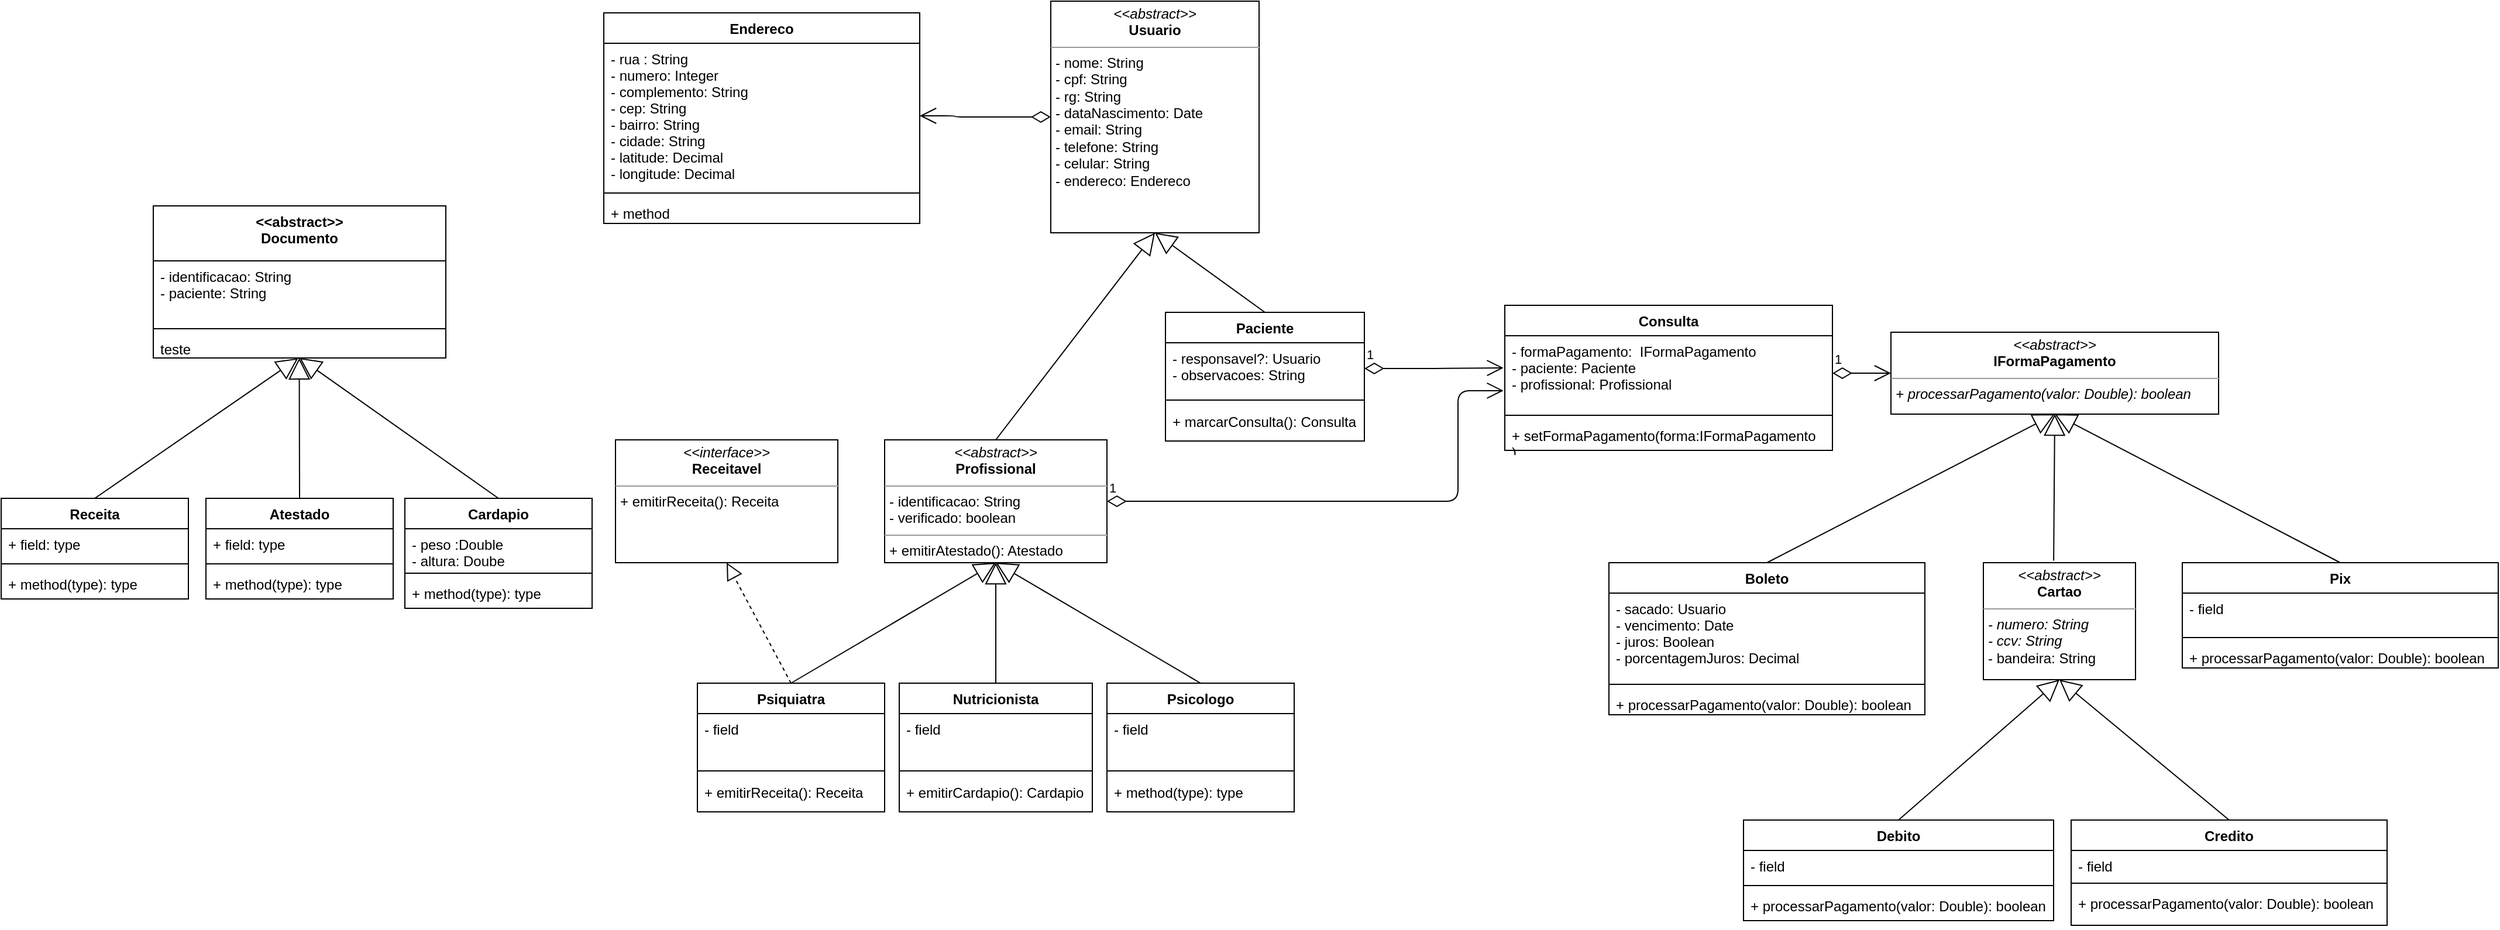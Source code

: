 <mxfile version="12.2.4" pages="1"><diagram id="oUakVonCpijsM8OsIY9A" name="Page-1"><mxGraphModel dx="1394" dy="1421" grid="1" gridSize="10" guides="1" tooltips="1" connect="1" arrows="1" fold="1" page="1" pageScale="1" pageWidth="850" pageHeight="1100" math="0" shadow="0"><root><mxCell id="0"/><mxCell id="1" parent="0"/><mxCell id="6" value="&lt;p style=&quot;margin: 0px ; margin-top: 4px ; text-align: center&quot;&gt;&lt;i&gt;&amp;lt;&amp;lt;abstract&amp;gt;&amp;gt;&lt;/i&gt;&lt;br&gt;&lt;b&gt;IFormaPagamento&lt;/b&gt;&lt;/p&gt;&lt;hr size=&quot;1&quot;&gt;&lt;p style=&quot;margin: 0px ; margin-left: 4px&quot;&gt;&lt;/p&gt;&lt;p style=&quot;margin: 0px ; margin-left: 4px&quot;&gt;&lt;i&gt;+ processarPagamento(valor: Double): boolean&lt;br&gt;&lt;/i&gt;&lt;/p&gt;" style="verticalAlign=top;align=left;overflow=fill;fontSize=12;fontFamily=Helvetica;html=1;" parent="1" vertex="1"><mxGeometry x="780" y="128" width="280" height="70" as="geometry"/></mxCell><mxCell id="7" value="Consulta" style="swimlane;fontStyle=1;align=center;verticalAlign=top;childLayout=stackLayout;horizontal=1;startSize=26;horizontalStack=0;resizeParent=1;resizeParentMax=0;resizeLast=0;collapsible=1;marginBottom=0;" parent="1" vertex="1"><mxGeometry x="450" y="105" width="280" height="124" as="geometry"/></mxCell><mxCell id="8" value="- formaPagamento:  IFormaPagamento&#10;- paciente: Paciente&#10;- profissional: Profissional&#10;" style="text;strokeColor=none;fillColor=none;align=left;verticalAlign=top;spacingLeft=4;spacingRight=4;overflow=hidden;rotatable=0;points=[[0,0.5],[1,0.5]];portConstraint=eastwest;fontStyle=0" parent="7" vertex="1"><mxGeometry y="26" width="280" height="64" as="geometry"/></mxCell><mxCell id="9" value="" style="line;strokeWidth=1;fillColor=none;align=left;verticalAlign=middle;spacingTop=-1;spacingLeft=3;spacingRight=3;rotatable=0;labelPosition=right;points=[];portConstraint=eastwest;" parent="7" vertex="1"><mxGeometry y="90" width="280" height="8" as="geometry"/></mxCell><mxCell id="10" value="+ setFormaPagamento(forma:IFormaPagamento&#10;)" style="text;strokeColor=none;fillColor=none;align=left;verticalAlign=top;spacingLeft=4;spacingRight=4;overflow=hidden;rotatable=0;points=[[0,0.5],[1,0.5]];portConstraint=eastwest;" parent="7" vertex="1"><mxGeometry y="98" width="280" height="26" as="geometry"/></mxCell><mxCell id="11" value="1" style="endArrow=open;html=1;endSize=12;startArrow=diamondThin;startSize=14;startFill=0;edgeStyle=orthogonalEdgeStyle;align=left;verticalAlign=bottom;entryX=0;entryY=0.5;entryDx=0;entryDy=0;exitX=1;exitY=0.5;exitDx=0;exitDy=0;" parent="1" source="8" target="6" edge="1"><mxGeometry x="-1" y="3" relative="1" as="geometry"><mxPoint x="700" y="162.5" as="sourcePoint"/><mxPoint x="820" y="163" as="targetPoint"/></mxGeometry></mxCell><mxCell id="21" value="Debito" style="swimlane;fontStyle=1;align=center;verticalAlign=top;childLayout=stackLayout;horizontal=1;startSize=26;horizontalStack=0;resizeParent=1;resizeParentMax=0;resizeLast=0;collapsible=1;marginBottom=0;" parent="1" vertex="1"><mxGeometry x="654" y="545" width="265" height="86" as="geometry"/></mxCell><mxCell id="22" value="- field" style="text;strokeColor=none;fillColor=none;align=left;verticalAlign=top;spacingLeft=4;spacingRight=4;overflow=hidden;rotatable=0;points=[[0,0.5],[1,0.5]];portConstraint=eastwest;" parent="21" vertex="1"><mxGeometry y="26" width="265" height="26" as="geometry"/></mxCell><mxCell id="23" value="" style="line;strokeWidth=1;fillColor=none;align=left;verticalAlign=middle;spacingTop=-1;spacingLeft=3;spacingRight=3;rotatable=0;labelPosition=right;points=[];portConstraint=eastwest;" parent="21" vertex="1"><mxGeometry y="52" width="265" height="8" as="geometry"/></mxCell><mxCell id="24" value="+ processarPagamento(valor: Double): boolean&#10;" style="text;strokeColor=none;fillColor=none;align=left;verticalAlign=top;spacingLeft=4;spacingRight=4;overflow=hidden;rotatable=0;points=[[0,0.5],[1,0.5]];portConstraint=eastwest;" parent="21" vertex="1"><mxGeometry y="60" width="265" height="26" as="geometry"/></mxCell><mxCell id="25" value="Boleto" style="swimlane;fontStyle=1;align=center;verticalAlign=top;childLayout=stackLayout;horizontal=1;startSize=26;horizontalStack=0;resizeParent=1;resizeParentMax=0;resizeLast=0;collapsible=1;marginBottom=0;" parent="1" vertex="1"><mxGeometry x="539" y="325" width="270" height="130" as="geometry"/></mxCell><mxCell id="26" value="- sacado: Usuario&#10;- vencimento: Date&#10;- juros: Boolean&#10;- porcentagemJuros: Decimal" style="text;strokeColor=none;fillColor=none;align=left;verticalAlign=top;spacingLeft=4;spacingRight=4;overflow=hidden;rotatable=0;points=[[0,0.5],[1,0.5]];portConstraint=eastwest;" parent="25" vertex="1"><mxGeometry y="26" width="270" height="74" as="geometry"/></mxCell><mxCell id="27" value="" style="line;strokeWidth=1;fillColor=none;align=left;verticalAlign=middle;spacingTop=-1;spacingLeft=3;spacingRight=3;rotatable=0;labelPosition=right;points=[];portConstraint=eastwest;" parent="25" vertex="1"><mxGeometry y="100" width="270" height="8" as="geometry"/></mxCell><mxCell id="28" value="+ processarPagamento(valor: Double): boolean&#10;" style="text;strokeColor=none;fillColor=none;align=left;verticalAlign=top;spacingLeft=4;spacingRight=4;overflow=hidden;rotatable=0;points=[[0,0.5],[1,0.5]];portConstraint=eastwest;fontStyle=0" parent="25" vertex="1"><mxGeometry y="108" width="270" height="22" as="geometry"/></mxCell><mxCell id="30" value="" style="endArrow=block;endSize=16;endFill=0;html=1;entryX=0.5;entryY=1;entryDx=0;entryDy=0;exitX=0.5;exitY=0;exitDx=0;exitDy=0;" parent="1" source="25" target="6" edge="1"><mxGeometry width="160" relative="1" as="geometry"><mxPoint x="540" y="500" as="sourcePoint"/><mxPoint x="920" y="340" as="targetPoint"/></mxGeometry></mxCell><mxCell id="31" value="" style="endArrow=block;endSize=16;endFill=0;html=1;entryX=0.5;entryY=1;entryDx=0;entryDy=0;exitX=0.5;exitY=0;exitDx=0;exitDy=0;" parent="1" source="21" target="85" edge="1"><mxGeometry width="160" relative="1" as="geometry"><mxPoint x="664" y="335" as="sourcePoint"/><mxPoint x="804" y="235" as="targetPoint"/></mxGeometry></mxCell><mxCell id="32" value="" style="endArrow=block;endSize=16;endFill=0;html=1;entryX=0.5;entryY=1;entryDx=0;entryDy=0;exitX=0.462;exitY=-0.018;exitDx=0;exitDy=0;exitPerimeter=0;" parent="1" source="85" target="6" edge="1"><mxGeometry width="160" relative="1" as="geometry"><mxPoint x="1060" y="440" as="sourcePoint"/><mxPoint x="920" y="340" as="targetPoint"/></mxGeometry></mxCell><mxCell id="33" value="Credito" style="swimlane;fontStyle=1;align=center;verticalAlign=top;childLayout=stackLayout;horizontal=1;startSize=26;horizontalStack=0;resizeParent=1;resizeParentMax=0;resizeLast=0;collapsible=1;marginBottom=0;" parent="1" vertex="1"><mxGeometry x="934" y="545" width="270" height="90" as="geometry"/></mxCell><mxCell id="34" value="- field" style="text;strokeColor=none;fillColor=none;align=left;verticalAlign=top;spacingLeft=4;spacingRight=4;overflow=hidden;rotatable=0;points=[[0,0.5],[1,0.5]];portConstraint=eastwest;" parent="33" vertex="1"><mxGeometry y="26" width="270" height="24" as="geometry"/></mxCell><mxCell id="35" value="" style="line;strokeWidth=1;fillColor=none;align=left;verticalAlign=middle;spacingTop=-1;spacingLeft=3;spacingRight=3;rotatable=0;labelPosition=right;points=[];portConstraint=eastwest;" parent="33" vertex="1"><mxGeometry y="50" width="270" height="8" as="geometry"/></mxCell><mxCell id="36" value="+ processarPagamento(valor: Double): boolean&#10;" style="text;strokeColor=none;fillColor=none;align=left;verticalAlign=top;spacingLeft=4;spacingRight=4;overflow=hidden;rotatable=0;points=[[0,0.5],[1,0.5]];portConstraint=eastwest;fontStyle=0" parent="33" vertex="1"><mxGeometry y="58" width="270" height="32" as="geometry"/></mxCell><mxCell id="41" value="Endereco" style="swimlane;fontStyle=1;align=center;verticalAlign=top;childLayout=stackLayout;horizontal=1;startSize=26;horizontalStack=0;resizeParent=1;resizeParentMax=0;resizeLast=0;collapsible=1;marginBottom=0;" parent="1" vertex="1"><mxGeometry x="-320" y="-145" width="270" height="180" as="geometry"/></mxCell><mxCell id="42" value="- rua : String&#10;- numero: Integer&#10;- complemento: String&#10;- cep: String&#10;- bairro: String&#10;- cidade: String&#10;- latitude: Decimal&#10;- longitude: Decimal&#10;" style="text;strokeColor=none;fillColor=none;align=left;verticalAlign=top;spacingLeft=4;spacingRight=4;overflow=hidden;rotatable=0;points=[[0,0.5],[1,0.5]];portConstraint=eastwest;" parent="41" vertex="1"><mxGeometry y="26" width="270" height="124" as="geometry"/></mxCell><mxCell id="43" value="" style="line;strokeWidth=1;fillColor=none;align=left;verticalAlign=middle;spacingTop=-1;spacingLeft=3;spacingRight=3;rotatable=0;labelPosition=right;points=[];portConstraint=eastwest;" parent="41" vertex="1"><mxGeometry y="150" width="270" height="8" as="geometry"/></mxCell><mxCell id="44" value="+ method" style="text;strokeColor=none;fillColor=none;align=left;verticalAlign=top;spacingLeft=4;spacingRight=4;overflow=hidden;rotatable=0;points=[[0,0.5],[1,0.5]];portConstraint=eastwest;fontStyle=0" parent="41" vertex="1"><mxGeometry y="158" width="270" height="22" as="geometry"/></mxCell><mxCell id="45" value="1" style="endArrow=open;html=1;endSize=12;startArrow=diamondThin;startSize=14;startFill=0;edgeStyle=orthogonalEdgeStyle;align=left;verticalAlign=bottom;exitX=0;exitY=0.5;exitDx=0;exitDy=0;entryX=1;entryY=0.5;entryDx=0;entryDy=0;" parent="1" source="47" target="42" edge="1"><mxGeometry x="-1" y="3" relative="1" as="geometry"><mxPoint x="59.833" y="-43.167" as="sourcePoint"/><mxPoint x="100" y="-150" as="targetPoint"/><Array as="points"><mxPoint x="-20" y="-56"/><mxPoint x="-20" y="-57"/></Array></mxGeometry></mxCell><mxCell id="47" value="&lt;p style=&quot;margin: 0px ; margin-top: 4px ; text-align: center&quot;&gt;&lt;i&gt;&amp;lt;&amp;lt;abstract&amp;gt;&amp;gt;&lt;/i&gt;&lt;br&gt;&lt;b&gt;Usuario&lt;/b&gt;&lt;/p&gt;&lt;hr size=&quot;1&quot;&gt;&lt;p style=&quot;margin: 0px ; margin-left: 4px&quot;&gt;&lt;/p&gt;&lt;p style=&quot;margin: 0px ; margin-left: 4px&quot;&gt;- nome: String&lt;br style=&quot;padding: 0px ; margin: 0px&quot;&gt;- cpf: String&lt;br style=&quot;padding: 0px ; margin: 0px&quot;&gt;- rg: String&lt;br&gt;- dataNascimento: Date&lt;br&gt;- email: String&lt;/p&gt;&lt;p style=&quot;margin: 0px ; margin-left: 4px&quot;&gt;- telefone: String&lt;/p&gt;&lt;p style=&quot;margin: 0px ; margin-left: 4px&quot;&gt;- celular: String&lt;/p&gt;&lt;p style=&quot;margin: 0px ; margin-left: 4px&quot;&gt;&lt;span&gt;- endereco: Endereco&lt;/span&gt;&lt;br&gt;&lt;/p&gt;" style="verticalAlign=top;align=left;overflow=fill;fontSize=12;fontFamily=Helvetica;html=1;" parent="1" vertex="1"><mxGeometry x="62" y="-155" width="178" height="198" as="geometry"/></mxCell><mxCell id="50" value="Paciente" style="swimlane;fontStyle=1;align=center;verticalAlign=top;childLayout=stackLayout;horizontal=1;startSize=26;horizontalStack=0;resizeParent=1;resizeParentMax=0;resizeLast=0;collapsible=1;marginBottom=0;" parent="1" vertex="1"><mxGeometry x="160" y="111" width="170" height="110" as="geometry"/></mxCell><mxCell id="51" value="- responsavel?: Usuario&#10;- observacoes: String&#10;" style="text;strokeColor=none;fillColor=none;align=left;verticalAlign=top;spacingLeft=4;spacingRight=4;overflow=hidden;rotatable=0;points=[[0,0.5],[1,0.5]];portConstraint=eastwest;" parent="50" vertex="1"><mxGeometry y="26" width="170" height="44" as="geometry"/></mxCell><mxCell id="52" value="" style="line;strokeWidth=1;fillColor=none;align=left;verticalAlign=middle;spacingTop=-1;spacingLeft=3;spacingRight=3;rotatable=0;labelPosition=right;points=[];portConstraint=eastwest;" parent="50" vertex="1"><mxGeometry y="70" width="170" height="10" as="geometry"/></mxCell><mxCell id="53" value="+ marcarConsulta(): Consulta" style="text;strokeColor=none;fillColor=none;align=left;verticalAlign=top;spacingLeft=4;spacingRight=4;overflow=hidden;rotatable=0;points=[[0,0.5],[1,0.5]];portConstraint=eastwest;" parent="50" vertex="1"><mxGeometry y="80" width="170" height="30" as="geometry"/></mxCell><mxCell id="54" value="" style="endArrow=block;endSize=16;endFill=0;html=1;entryX=0.5;entryY=1;entryDx=0;entryDy=0;exitX=0.5;exitY=0;exitDx=0;exitDy=0;" parent="1" source="50" target="47" edge="1"><mxGeometry width="160" relative="1" as="geometry"><mxPoint x="515" y="415" as="sourcePoint"/><mxPoint x="800" y="315" as="targetPoint"/></mxGeometry></mxCell><mxCell id="55" value="" style="endArrow=block;endSize=16;endFill=0;html=1;entryX=0.5;entryY=1;entryDx=0;entryDy=0;exitX=0.5;exitY=0;exitDx=0;exitDy=0;" parent="1" source="77" target="47" edge="1"><mxGeometry width="160" relative="1" as="geometry"><mxPoint x="65" y="125" as="sourcePoint"/><mxPoint x="201.0" y="53" as="targetPoint"/></mxGeometry></mxCell><mxCell id="56" value="Psiquiatra" style="swimlane;fontStyle=1;align=center;verticalAlign=top;childLayout=stackLayout;horizontal=1;startSize=26;horizontalStack=0;resizeParent=1;resizeParentMax=0;resizeLast=0;collapsible=1;marginBottom=0;" parent="1" vertex="1"><mxGeometry x="-240" y="428" width="160" height="110" as="geometry"/></mxCell><mxCell id="57" value="- field" style="text;strokeColor=none;fillColor=none;align=left;verticalAlign=top;spacingLeft=4;spacingRight=4;overflow=hidden;rotatable=0;points=[[0,0.5],[1,0.5]];portConstraint=eastwest;" parent="56" vertex="1"><mxGeometry y="26" width="160" height="44" as="geometry"/></mxCell><mxCell id="58" value="" style="line;strokeWidth=1;fillColor=none;align=left;verticalAlign=middle;spacingTop=-1;spacingLeft=3;spacingRight=3;rotatable=0;labelPosition=right;points=[];portConstraint=eastwest;" parent="56" vertex="1"><mxGeometry y="70" width="160" height="10" as="geometry"/></mxCell><mxCell id="59" value="+ emitirReceita(): Receita&#10;" style="text;strokeColor=none;fillColor=none;align=left;verticalAlign=top;spacingLeft=4;spacingRight=4;overflow=hidden;rotatable=0;points=[[0,0.5],[1,0.5]];portConstraint=eastwest;" parent="56" vertex="1"><mxGeometry y="80" width="160" height="30" as="geometry"/></mxCell><mxCell id="61" value="" style="endArrow=block;endSize=16;endFill=0;html=1;entryX=0.5;entryY=1;entryDx=0;entryDy=0;exitX=0.5;exitY=0;exitDx=0;exitDy=0;" parent="1" source="56" target="77" edge="1"><mxGeometry width="160" relative="1" as="geometry"><mxPoint x="75" y="135" as="sourcePoint"/><mxPoint x="65" y="225" as="targetPoint"/></mxGeometry></mxCell><mxCell id="62" value="Nutricionista" style="swimlane;fontStyle=1;align=center;verticalAlign=top;childLayout=stackLayout;horizontal=1;startSize=26;horizontalStack=0;resizeParent=1;resizeParentMax=0;resizeLast=0;collapsible=1;marginBottom=0;" parent="1" vertex="1"><mxGeometry x="-67.5" y="428" width="165" height="110" as="geometry"/></mxCell><mxCell id="63" value="- field" style="text;strokeColor=none;fillColor=none;align=left;verticalAlign=top;spacingLeft=4;spacingRight=4;overflow=hidden;rotatable=0;points=[[0,0.5],[1,0.5]];portConstraint=eastwest;" parent="62" vertex="1"><mxGeometry y="26" width="165" height="44" as="geometry"/></mxCell><mxCell id="64" value="" style="line;strokeWidth=1;fillColor=none;align=left;verticalAlign=middle;spacingTop=-1;spacingLeft=3;spacingRight=3;rotatable=0;labelPosition=right;points=[];portConstraint=eastwest;" parent="62" vertex="1"><mxGeometry y="70" width="165" height="10" as="geometry"/></mxCell><mxCell id="65" value="+ emitirCardapio(): Cardapio" style="text;strokeColor=none;fillColor=none;align=left;verticalAlign=top;spacingLeft=4;spacingRight=4;overflow=hidden;rotatable=0;points=[[0,0.5],[1,0.5]];portConstraint=eastwest;" parent="62" vertex="1"><mxGeometry y="80" width="165" height="30" as="geometry"/></mxCell><mxCell id="66" value="Psicologo" style="swimlane;fontStyle=1;align=center;verticalAlign=top;childLayout=stackLayout;horizontal=1;startSize=26;horizontalStack=0;resizeParent=1;resizeParentMax=0;resizeLast=0;collapsible=1;marginBottom=0;" parent="1" vertex="1"><mxGeometry x="110" y="428" width="160" height="110" as="geometry"/></mxCell><mxCell id="67" value="- field" style="text;strokeColor=none;fillColor=none;align=left;verticalAlign=top;spacingLeft=4;spacingRight=4;overflow=hidden;rotatable=0;points=[[0,0.5],[1,0.5]];portConstraint=eastwest;" parent="66" vertex="1"><mxGeometry y="26" width="160" height="44" as="geometry"/></mxCell><mxCell id="68" value="" style="line;strokeWidth=1;fillColor=none;align=left;verticalAlign=middle;spacingTop=-1;spacingLeft=3;spacingRight=3;rotatable=0;labelPosition=right;points=[];portConstraint=eastwest;" parent="66" vertex="1"><mxGeometry y="70" width="160" height="10" as="geometry"/></mxCell><mxCell id="69" value="+ method(type): type" style="text;strokeColor=none;fillColor=none;align=left;verticalAlign=top;spacingLeft=4;spacingRight=4;overflow=hidden;rotatable=0;points=[[0,0.5],[1,0.5]];portConstraint=eastwest;" parent="66" vertex="1"><mxGeometry y="80" width="160" height="30" as="geometry"/></mxCell><mxCell id="70" value="" style="endArrow=block;endSize=16;endFill=0;html=1;entryX=0.5;entryY=1;entryDx=0;entryDy=0;exitX=0.5;exitY=0;exitDx=0;exitDy=0;" parent="1" source="62" target="77" edge="1"><mxGeometry width="160" relative="1" as="geometry"><mxPoint x="-100" y="317.0" as="sourcePoint"/><mxPoint x="65" y="225" as="targetPoint"/></mxGeometry></mxCell><mxCell id="71" value="" style="endArrow=block;endSize=16;endFill=0;html=1;entryX=0.5;entryY=1;entryDx=0;entryDy=0;exitX=0.5;exitY=0;exitDx=0;exitDy=0;" parent="1" source="66" target="77" edge="1"><mxGeometry width="160" relative="1" as="geometry"><mxPoint x="-100" y="317.0" as="sourcePoint"/><mxPoint x="65" y="225" as="targetPoint"/></mxGeometry></mxCell><mxCell id="77" value="&lt;p style=&quot;margin: 0px ; margin-top: 4px ; text-align: center&quot;&gt;&lt;i&gt;&amp;lt;&amp;lt;&lt;/i&gt;&lt;i&gt;abstract&lt;/i&gt;&lt;i&gt;&amp;gt;&amp;gt;&lt;/i&gt;&lt;br&gt;&lt;b&gt;Profissional&lt;/b&gt;&lt;/p&gt;&lt;hr size=&quot;1&quot;&gt;&lt;p style=&quot;margin: 0px ; margin-left: 4px&quot;&gt;- identificacao: String&lt;br&gt;- verificado: boolean&lt;br&gt;&lt;/p&gt;&lt;hr size=&quot;1&quot;&gt;&lt;p style=&quot;margin: 0px ; margin-left: 4px&quot;&gt;+ emitirAtestado(): Atestado&lt;/p&gt;" style="verticalAlign=top;align=left;overflow=fill;fontSize=12;fontFamily=Helvetica;html=1;" parent="1" vertex="1"><mxGeometry x="-80" y="220" width="190" height="105" as="geometry"/></mxCell><mxCell id="78" value="&lt;p style=&quot;margin: 0px ; margin-top: 4px ; text-align: center&quot;&gt;&lt;i&gt;&amp;lt;&amp;lt;&lt;/i&gt;&lt;i&gt;interface&lt;/i&gt;&lt;i&gt;&amp;gt;&amp;gt;&lt;/i&gt;&lt;br&gt;&lt;b&gt;Receitavel&lt;/b&gt;&lt;/p&gt;&lt;hr size=&quot;1&quot;&gt;&lt;p style=&quot;margin: 0px ; margin-left: 4px&quot;&gt;&lt;/p&gt;&lt;p style=&quot;margin: 0px ; margin-left: 4px&quot;&gt;+ emitirReceita(): Receita&lt;/p&gt;" style="verticalAlign=top;align=left;overflow=fill;fontSize=12;fontFamily=Helvetica;html=1;" parent="1" vertex="1"><mxGeometry x="-310" y="220" width="190" height="105" as="geometry"/></mxCell><mxCell id="79" value="" style="endArrow=block;dashed=1;endFill=0;endSize=12;html=1;entryX=0.5;entryY=1;entryDx=0;entryDy=0;exitX=0.5;exitY=0;exitDx=0;exitDy=0;" parent="1" source="56" target="78" edge="1"><mxGeometry width="160" relative="1" as="geometry"><mxPoint x="810" y="1" as="sourcePoint"/><mxPoint x="810" y="-62" as="targetPoint"/></mxGeometry></mxCell><mxCell id="81" value="1" style="endArrow=open;html=1;endSize=12;startArrow=diamondThin;startSize=14;startFill=0;edgeStyle=orthogonalEdgeStyle;align=left;verticalAlign=bottom;entryX=-0.004;entryY=0.734;entryDx=0;entryDy=0;exitX=1;exitY=0.5;exitDx=0;exitDy=0;entryPerimeter=0;" parent="1" source="77" target="8" edge="1"><mxGeometry x="-1" y="3" relative="1" as="geometry"><mxPoint x="110" y="190" as="sourcePoint"/><mxPoint x="789.571" y="173" as="targetPoint"/><Array as="points"><mxPoint x="410" y="273"/><mxPoint x="410" y="178"/></Array></mxGeometry></mxCell><mxCell id="84" value="1" style="endArrow=open;html=1;endSize=12;startArrow=diamondThin;startSize=14;startFill=0;edgeStyle=orthogonalEdgeStyle;align=left;verticalAlign=bottom;entryX=-0.004;entryY=0.429;entryDx=0;entryDy=0;entryPerimeter=0;exitX=1;exitY=0.5;exitDx=0;exitDy=0;" parent="1" source="51" target="8" edge="1"><mxGeometry x="-1" y="3" relative="1" as="geometry"><mxPoint x="350" y="158" as="sourcePoint"/><mxPoint x="380" y="234.5" as="targetPoint"/><Array as="points"><mxPoint x="390" y="159"/></Array></mxGeometry></mxCell><mxCell id="85" value="&lt;p style=&quot;margin: 0px ; margin-top: 4px ; text-align: center&quot;&gt;&lt;i&gt;&amp;lt;&amp;lt;abstract&amp;gt;&amp;gt;&lt;/i&gt;&lt;br&gt;&lt;b&gt;Cartao&lt;/b&gt;&lt;/p&gt;&lt;hr size=&quot;1&quot;&gt;&lt;p style=&quot;margin: 0px ; margin-left: 4px&quot;&gt;&lt;/p&gt;&lt;p style=&quot;margin: 0px ; margin-left: 4px&quot;&gt;&lt;i&gt;- numero: String&lt;/i&gt;&lt;/p&gt;&lt;p style=&quot;margin: 0px ; margin-left: 4px&quot;&gt;&lt;i&gt;- ccv: String&lt;/i&gt;&lt;/p&gt;&lt;p style=&quot;margin: 0px ; margin-left: 4px&quot;&gt;- bandeira: String&lt;i&gt;&lt;br&gt;&lt;/i&gt;&lt;/p&gt;" style="verticalAlign=top;align=left;overflow=fill;fontSize=12;fontFamily=Helvetica;html=1;" parent="1" vertex="1"><mxGeometry x="859" y="325" width="130" height="100" as="geometry"/></mxCell><mxCell id="86" value="" style="endArrow=block;endSize=16;endFill=0;html=1;entryX=0.5;entryY=1;entryDx=0;entryDy=0;exitX=0.5;exitY=0;exitDx=0;exitDy=0;" parent="1" source="33" target="85" edge="1"><mxGeometry width="160" relative="1" as="geometry"><mxPoint x="826.5" y="505" as="sourcePoint"/><mxPoint x="934" y="435" as="targetPoint"/></mxGeometry></mxCell><mxCell id="87" value="Pix" style="swimlane;fontStyle=1;align=center;verticalAlign=top;childLayout=stackLayout;horizontal=1;startSize=26;horizontalStack=0;resizeParent=1;resizeParentMax=0;resizeLast=0;collapsible=1;marginBottom=0;" parent="1" vertex="1"><mxGeometry x="1029" y="325" width="270" height="90" as="geometry"/></mxCell><mxCell id="88" value="- field" style="text;strokeColor=none;fillColor=none;align=left;verticalAlign=top;spacingLeft=4;spacingRight=4;overflow=hidden;rotatable=0;points=[[0,0.5],[1,0.5]];portConstraint=eastwest;" parent="87" vertex="1"><mxGeometry y="26" width="270" height="34" as="geometry"/></mxCell><mxCell id="89" value="" style="line;strokeWidth=1;fillColor=none;align=left;verticalAlign=middle;spacingTop=-1;spacingLeft=3;spacingRight=3;rotatable=0;labelPosition=right;points=[];portConstraint=eastwest;" parent="87" vertex="1"><mxGeometry y="60" width="270" height="8" as="geometry"/></mxCell><mxCell id="90" value="+ processarPagamento(valor: Double): boolean&#10;" style="text;strokeColor=none;fillColor=none;align=left;verticalAlign=top;spacingLeft=4;spacingRight=4;overflow=hidden;rotatable=0;points=[[0,0.5],[1,0.5]];portConstraint=eastwest;fontStyle=0" parent="87" vertex="1"><mxGeometry y="68" width="270" height="22" as="geometry"/></mxCell><mxCell id="91" value="" style="endArrow=block;endSize=16;endFill=0;html=1;entryX=0.5;entryY=1;entryDx=0;entryDy=0;exitX=0.5;exitY=0;exitDx=0;exitDy=0;" parent="1" source="87" target="6" edge="1"><mxGeometry width="160" relative="1" as="geometry"><mxPoint x="930.06" y="448.2" as="sourcePoint"/><mxPoint x="920" y="340" as="targetPoint"/></mxGeometry></mxCell><mxCell id="jbtL6lF9QuuPqn1IJlhW-91" value="&lt;&lt;abstract&gt;&gt;&#10;Documento" style="swimlane;fontStyle=1;align=center;verticalAlign=top;childLayout=stackLayout;horizontal=1;startSize=47;horizontalStack=0;resizeParent=1;resizeParentMax=0;resizeLast=0;collapsible=1;marginBottom=0;" parent="1" vertex="1"><mxGeometry x="-705" y="20" width="250" height="130" as="geometry"/></mxCell><mxCell id="jbtL6lF9QuuPqn1IJlhW-92" value="- identificacao: String&#10;- paciente: String" style="text;strokeColor=none;fillColor=none;align=left;verticalAlign=top;spacingLeft=4;spacingRight=4;overflow=hidden;rotatable=0;points=[[0,0.5],[1,0.5]];portConstraint=eastwest;" parent="jbtL6lF9QuuPqn1IJlhW-91" vertex="1"><mxGeometry y="47" width="250" height="54" as="geometry"/></mxCell><mxCell id="jbtL6lF9QuuPqn1IJlhW-93" value="" style="line;strokeWidth=1;fillColor=none;align=left;verticalAlign=middle;spacingTop=-1;spacingLeft=3;spacingRight=3;rotatable=0;labelPosition=right;points=[];portConstraint=eastwest;" parent="jbtL6lF9QuuPqn1IJlhW-91" vertex="1"><mxGeometry y="101" width="250" height="8" as="geometry"/></mxCell><mxCell id="jbtL6lF9QuuPqn1IJlhW-108" value="teste" style="text;strokeColor=none;fillColor=none;align=left;verticalAlign=top;spacingLeft=4;spacingRight=4;overflow=hidden;rotatable=0;points=[[0,0.5],[1,0.5]];portConstraint=eastwest;" parent="jbtL6lF9QuuPqn1IJlhW-91" vertex="1"><mxGeometry y="109" width="250" height="21" as="geometry"/></mxCell><mxCell id="jbtL6lF9QuuPqn1IJlhW-95" value="Receita" style="swimlane;fontStyle=1;align=center;verticalAlign=top;childLayout=stackLayout;horizontal=1;startSize=26;horizontalStack=0;resizeParent=1;resizeParentMax=0;resizeLast=0;collapsible=1;marginBottom=0;" parent="1" vertex="1"><mxGeometry x="-835" y="270" width="160" height="86" as="geometry"/></mxCell><mxCell id="jbtL6lF9QuuPqn1IJlhW-96" value="+ field: type" style="text;strokeColor=none;fillColor=none;align=left;verticalAlign=top;spacingLeft=4;spacingRight=4;overflow=hidden;rotatable=0;points=[[0,0.5],[1,0.5]];portConstraint=eastwest;" parent="jbtL6lF9QuuPqn1IJlhW-95" vertex="1"><mxGeometry y="26" width="160" height="26" as="geometry"/></mxCell><mxCell id="jbtL6lF9QuuPqn1IJlhW-97" value="" style="line;strokeWidth=1;fillColor=none;align=left;verticalAlign=middle;spacingTop=-1;spacingLeft=3;spacingRight=3;rotatable=0;labelPosition=right;points=[];portConstraint=eastwest;" parent="jbtL6lF9QuuPqn1IJlhW-95" vertex="1"><mxGeometry y="52" width="160" height="8" as="geometry"/></mxCell><mxCell id="jbtL6lF9QuuPqn1IJlhW-98" value="+ method(type): type" style="text;strokeColor=none;fillColor=none;align=left;verticalAlign=top;spacingLeft=4;spacingRight=4;overflow=hidden;rotatable=0;points=[[0,0.5],[1,0.5]];portConstraint=eastwest;" parent="jbtL6lF9QuuPqn1IJlhW-95" vertex="1"><mxGeometry y="60" width="160" height="26" as="geometry"/></mxCell><mxCell id="jbtL6lF9QuuPqn1IJlhW-99" value="Atestado" style="swimlane;fontStyle=1;align=center;verticalAlign=top;childLayout=stackLayout;horizontal=1;startSize=26;horizontalStack=0;resizeParent=1;resizeParentMax=0;resizeLast=0;collapsible=1;marginBottom=0;" parent="1" vertex="1"><mxGeometry x="-660" y="270" width="160" height="86" as="geometry"/></mxCell><mxCell id="jbtL6lF9QuuPqn1IJlhW-100" value="+ field: type" style="text;strokeColor=none;fillColor=none;align=left;verticalAlign=top;spacingLeft=4;spacingRight=4;overflow=hidden;rotatable=0;points=[[0,0.5],[1,0.5]];portConstraint=eastwest;" parent="jbtL6lF9QuuPqn1IJlhW-99" vertex="1"><mxGeometry y="26" width="160" height="26" as="geometry"/></mxCell><mxCell id="jbtL6lF9QuuPqn1IJlhW-101" value="" style="line;strokeWidth=1;fillColor=none;align=left;verticalAlign=middle;spacingTop=-1;spacingLeft=3;spacingRight=3;rotatable=0;labelPosition=right;points=[];portConstraint=eastwest;" parent="jbtL6lF9QuuPqn1IJlhW-99" vertex="1"><mxGeometry y="52" width="160" height="8" as="geometry"/></mxCell><mxCell id="jbtL6lF9QuuPqn1IJlhW-102" value="+ method(type): type" style="text;strokeColor=none;fillColor=none;align=left;verticalAlign=top;spacingLeft=4;spacingRight=4;overflow=hidden;rotatable=0;points=[[0,0.5],[1,0.5]];portConstraint=eastwest;" parent="jbtL6lF9QuuPqn1IJlhW-99" vertex="1"><mxGeometry y="60" width="160" height="26" as="geometry"/></mxCell><mxCell id="jbtL6lF9QuuPqn1IJlhW-103" value="Cardapio" style="swimlane;fontStyle=1;align=center;verticalAlign=top;childLayout=stackLayout;horizontal=1;startSize=26;horizontalStack=0;resizeParent=1;resizeParentMax=0;resizeLast=0;collapsible=1;marginBottom=0;" parent="1" vertex="1"><mxGeometry x="-490" y="270" width="160" height="94" as="geometry"/></mxCell><mxCell id="jbtL6lF9QuuPqn1IJlhW-104" value="- peso :Double&#10;- altura: Doube" style="text;strokeColor=none;fillColor=none;align=left;verticalAlign=top;spacingLeft=4;spacingRight=4;overflow=hidden;rotatable=0;points=[[0,0.5],[1,0.5]];portConstraint=eastwest;" parent="jbtL6lF9QuuPqn1IJlhW-103" vertex="1"><mxGeometry y="26" width="160" height="34" as="geometry"/></mxCell><mxCell id="jbtL6lF9QuuPqn1IJlhW-105" value="" style="line;strokeWidth=1;fillColor=none;align=left;verticalAlign=middle;spacingTop=-1;spacingLeft=3;spacingRight=3;rotatable=0;labelPosition=right;points=[];portConstraint=eastwest;" parent="jbtL6lF9QuuPqn1IJlhW-103" vertex="1"><mxGeometry y="60" width="160" height="8" as="geometry"/></mxCell><mxCell id="jbtL6lF9QuuPqn1IJlhW-106" value="+ method(type): type" style="text;strokeColor=none;fillColor=none;align=left;verticalAlign=top;spacingLeft=4;spacingRight=4;overflow=hidden;rotatable=0;points=[[0,0.5],[1,0.5]];portConstraint=eastwest;" parent="jbtL6lF9QuuPqn1IJlhW-103" vertex="1"><mxGeometry y="68" width="160" height="26" as="geometry"/></mxCell><mxCell id="93" value="" style="endArrow=block;endSize=16;endFill=0;html=1;entryX=0.499;entryY=0.997;entryDx=0;entryDy=0;exitX=0.5;exitY=0;exitDx=0;exitDy=0;entryPerimeter=0;" parent="1" target="jbtL6lF9QuuPqn1IJlhW-108" edge="1"><mxGeometry width="160" relative="1" as="geometry"><mxPoint x="-580" y="270" as="sourcePoint"/><mxPoint x="-582.5" y="179.517" as="targetPoint"/></mxGeometry></mxCell><mxCell id="94" value="" style="endArrow=block;endSize=16;endFill=0;html=1;entryX=0.495;entryY=1.013;entryDx=0;entryDy=0;exitX=0.5;exitY=0;exitDx=0;exitDy=0;entryPerimeter=0;" parent="1" source="jbtL6lF9QuuPqn1IJlhW-95" target="jbtL6lF9QuuPqn1IJlhW-108" edge="1"><mxGeometry width="160" relative="1" as="geometry"><mxPoint x="-570" y="280" as="sourcePoint"/><mxPoint x="-572.5" y="189.517" as="targetPoint"/></mxGeometry></mxCell><mxCell id="95" value="" style="endArrow=block;endSize=16;endFill=0;html=1;exitX=0.5;exitY=0;exitDx=0;exitDy=0;entryX=0.5;entryY=1;entryDx=0;entryDy=0;entryPerimeter=0;" parent="1" source="jbtL6lF9QuuPqn1IJlhW-103" target="jbtL6lF9QuuPqn1IJlhW-108" edge="1"><mxGeometry width="160" relative="1" as="geometry"><mxPoint x="-745" y="280" as="sourcePoint"/><mxPoint x="-560" y="190" as="targetPoint"/></mxGeometry></mxCell></root></mxGraphModel></diagram></mxfile>
